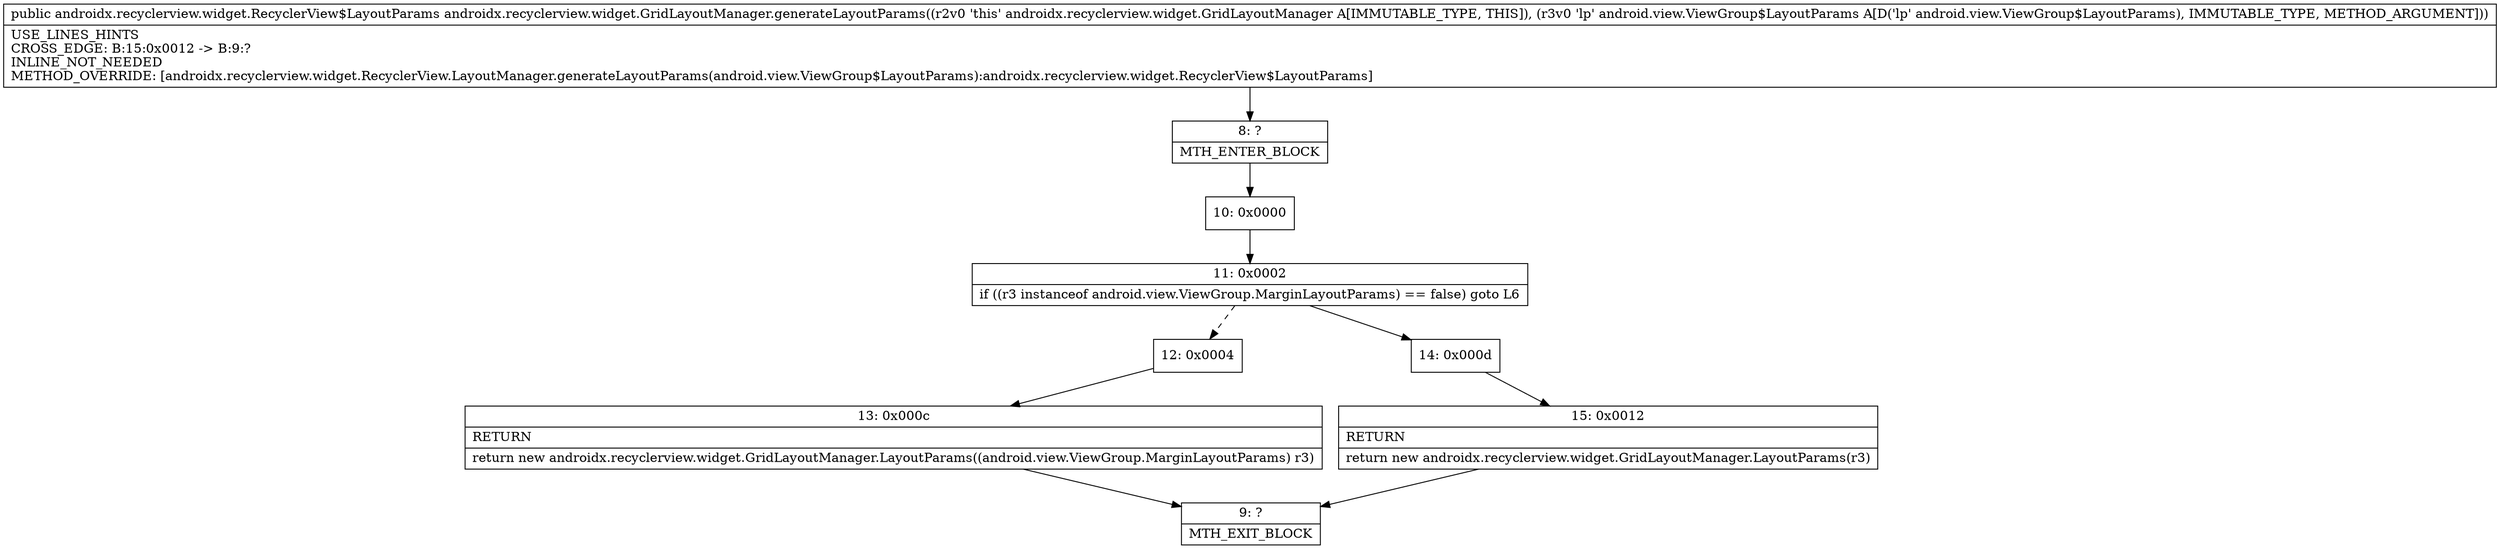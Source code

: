 digraph "CFG forandroidx.recyclerview.widget.GridLayoutManager.generateLayoutParams(Landroid\/view\/ViewGroup$LayoutParams;)Landroidx\/recyclerview\/widget\/RecyclerView$LayoutParams;" {
Node_8 [shape=record,label="{8\:\ ?|MTH_ENTER_BLOCK\l}"];
Node_10 [shape=record,label="{10\:\ 0x0000}"];
Node_11 [shape=record,label="{11\:\ 0x0002|if ((r3 instanceof android.view.ViewGroup.MarginLayoutParams) == false) goto L6\l}"];
Node_12 [shape=record,label="{12\:\ 0x0004}"];
Node_13 [shape=record,label="{13\:\ 0x000c|RETURN\l|return new androidx.recyclerview.widget.GridLayoutManager.LayoutParams((android.view.ViewGroup.MarginLayoutParams) r3)\l}"];
Node_9 [shape=record,label="{9\:\ ?|MTH_EXIT_BLOCK\l}"];
Node_14 [shape=record,label="{14\:\ 0x000d}"];
Node_15 [shape=record,label="{15\:\ 0x0012|RETURN\l|return new androidx.recyclerview.widget.GridLayoutManager.LayoutParams(r3)\l}"];
MethodNode[shape=record,label="{public androidx.recyclerview.widget.RecyclerView$LayoutParams androidx.recyclerview.widget.GridLayoutManager.generateLayoutParams((r2v0 'this' androidx.recyclerview.widget.GridLayoutManager A[IMMUTABLE_TYPE, THIS]), (r3v0 'lp' android.view.ViewGroup$LayoutParams A[D('lp' android.view.ViewGroup$LayoutParams), IMMUTABLE_TYPE, METHOD_ARGUMENT]))  | USE_LINES_HINTS\lCROSS_EDGE: B:15:0x0012 \-\> B:9:?\lINLINE_NOT_NEEDED\lMETHOD_OVERRIDE: [androidx.recyclerview.widget.RecyclerView.LayoutManager.generateLayoutParams(android.view.ViewGroup$LayoutParams):androidx.recyclerview.widget.RecyclerView$LayoutParams]\l}"];
MethodNode -> Node_8;Node_8 -> Node_10;
Node_10 -> Node_11;
Node_11 -> Node_12[style=dashed];
Node_11 -> Node_14;
Node_12 -> Node_13;
Node_13 -> Node_9;
Node_14 -> Node_15;
Node_15 -> Node_9;
}

